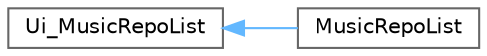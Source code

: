 digraph "类继承关系图"
{
 // LATEX_PDF_SIZE
  bgcolor="transparent";
  edge [fontname=Helvetica,fontsize=10,labelfontname=Helvetica,labelfontsize=10];
  node [fontname=Helvetica,fontsize=10,shape=box,height=0.2,width=0.4];
  rankdir="LR";
  Node0 [id="Node000000",label="Ui_MusicRepoList",height=0.2,width=0.4,color="grey40", fillcolor="white", style="filled",URL="$class_ui___music_repo_list.html",tooltip=" "];
  Node0 -> Node1 [id="edge498_Node000000_Node000001",dir="back",color="steelblue1",style="solid",tooltip=" "];
  Node1 [id="Node000001",label="MusicRepoList",height=0.2,width=0.4,color="grey40", fillcolor="white", style="filled",URL="$class_ui_1_1_music_repo_list.html",tooltip=" "];
}
